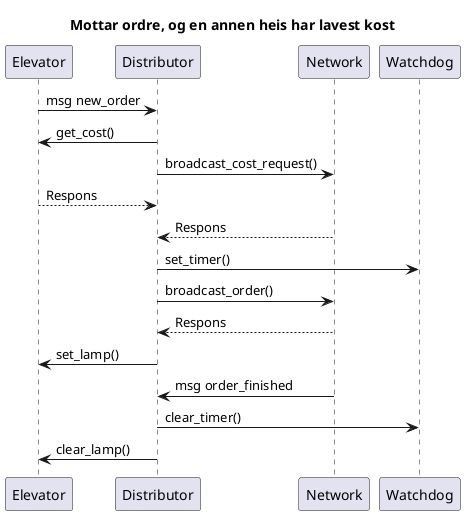 @startuml Internal elevator sequence
!pragma teoz true

title Mottar ordre, og en annen heis har lavest kost

participant Elevator
participant Distributor
participant Network
participant Watchdog

Distributor <- Elevator: msg new_order
Distributor -> Elevator: get_cost()
Distributor -> Network: broadcast_cost_request()

Distributor <-- Elevator: Respons
Distributor <-- Network: Respons

Distributor -> Watchdog: set_timer()
Distributor -> Network: broadcast_order()
Distributor <-- Network: Respons
Distributor -> Elevator: set_lamp()

Distributor <- Network: msg order_finished
Distributor -> Watchdog: clear_timer()

Distributor -> Elevator: clear_lamp()


@enduml
